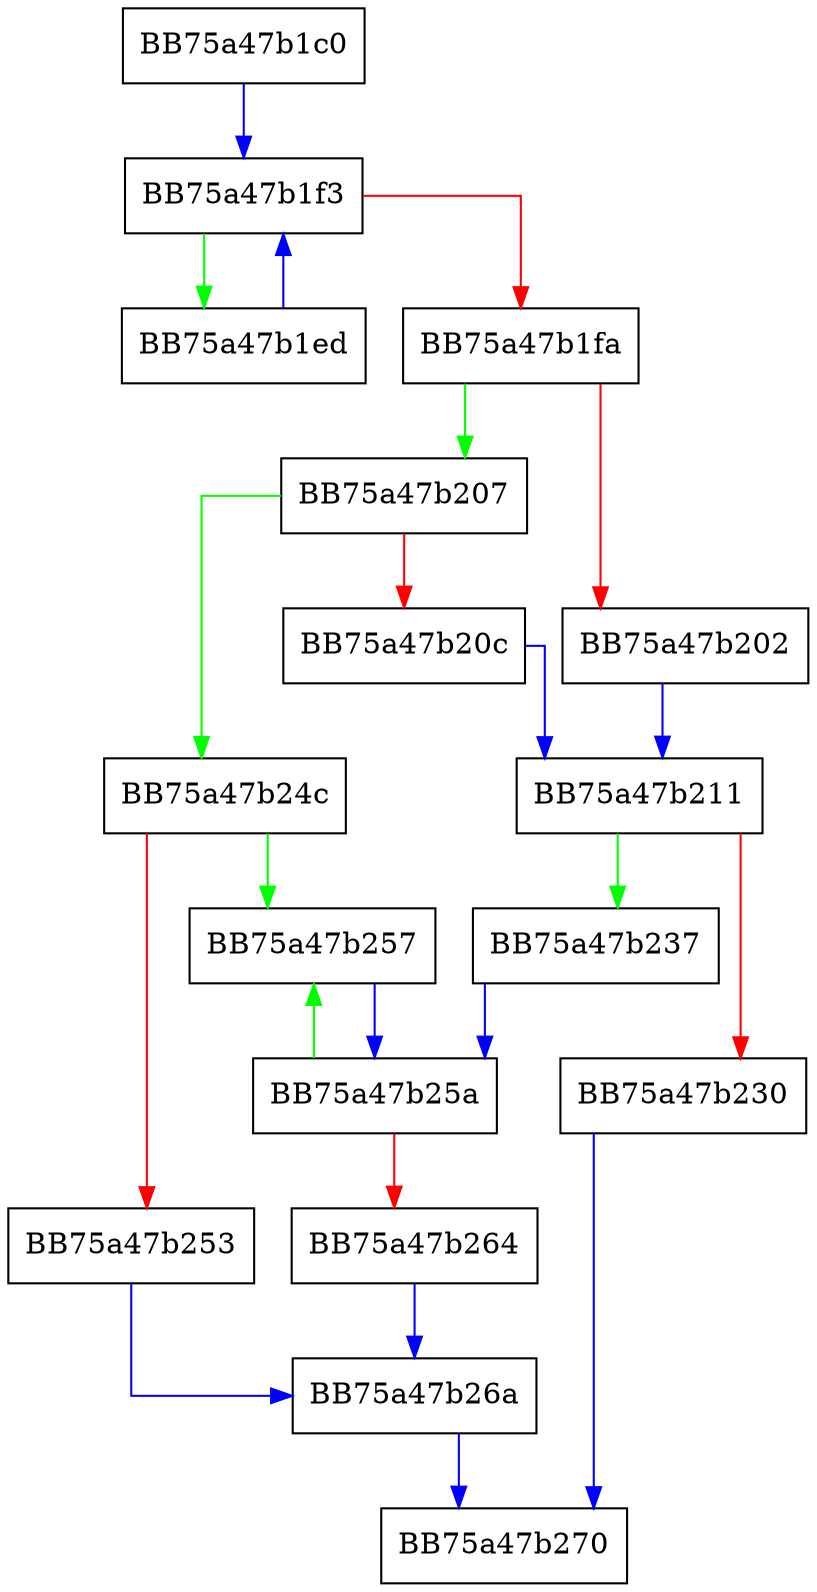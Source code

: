 digraph parseTimezone {
  node [shape="box"];
  graph [splines=ortho];
  BB75a47b1c0 -> BB75a47b1f3 [color="blue"];
  BB75a47b1ed -> BB75a47b1f3 [color="blue"];
  BB75a47b1f3 -> BB75a47b1ed [color="green"];
  BB75a47b1f3 -> BB75a47b1fa [color="red"];
  BB75a47b1fa -> BB75a47b207 [color="green"];
  BB75a47b1fa -> BB75a47b202 [color="red"];
  BB75a47b202 -> BB75a47b211 [color="blue"];
  BB75a47b207 -> BB75a47b24c [color="green"];
  BB75a47b207 -> BB75a47b20c [color="red"];
  BB75a47b20c -> BB75a47b211 [color="blue"];
  BB75a47b211 -> BB75a47b237 [color="green"];
  BB75a47b211 -> BB75a47b230 [color="red"];
  BB75a47b230 -> BB75a47b270 [color="blue"];
  BB75a47b237 -> BB75a47b25a [color="blue"];
  BB75a47b24c -> BB75a47b257 [color="green"];
  BB75a47b24c -> BB75a47b253 [color="red"];
  BB75a47b253 -> BB75a47b26a [color="blue"];
  BB75a47b257 -> BB75a47b25a [color="blue"];
  BB75a47b25a -> BB75a47b257 [color="green"];
  BB75a47b25a -> BB75a47b264 [color="red"];
  BB75a47b264 -> BB75a47b26a [color="blue"];
  BB75a47b26a -> BB75a47b270 [color="blue"];
}